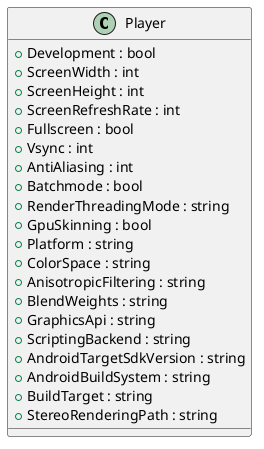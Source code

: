 @startuml
class Player {
    + Development : bool
    + ScreenWidth : int
    + ScreenHeight : int
    + ScreenRefreshRate : int
    + Fullscreen : bool
    + Vsync : int
    + AntiAliasing : int
    + Batchmode : bool
    + RenderThreadingMode : string
    + GpuSkinning : bool
    + Platform : string
    + ColorSpace : string
    + AnisotropicFiltering : string
    + BlendWeights : string
    + GraphicsApi : string
    + ScriptingBackend : string
    + AndroidTargetSdkVersion : string
    + AndroidBuildSystem : string
    + BuildTarget : string
    + StereoRenderingPath : string
}
@enduml

